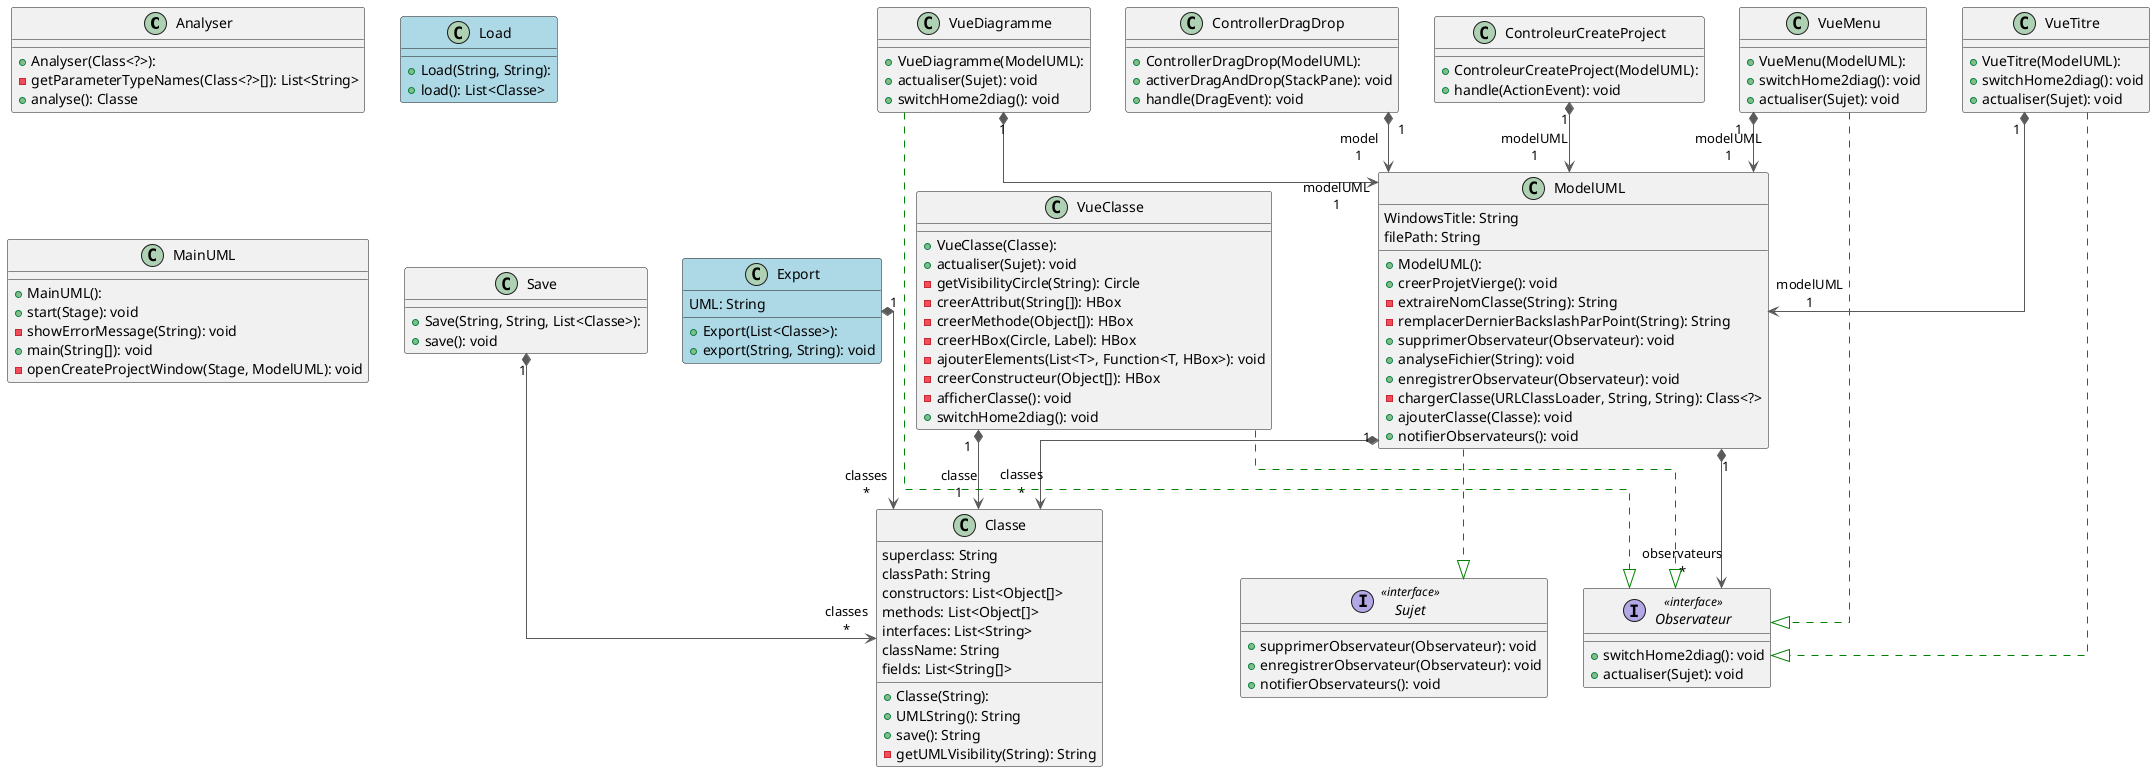 @startuml


top to bottom direction
skinparam linetype ortho

class Analyser {
  + Analyser(Class<?>): 
  - getParameterTypeNames(Class<?>[]): List<String>
  + analyse(): Classe
}
class Classe {
  + Classe(String): 
  + UMLString(): String
  + save(): String
  - getUMLVisibility(String): String
   superclass: String
   classPath: String
   constructors: List<Object[]>
   methods: List<Object[]>
   interfaces: List<String>
   className: String
   fields: List<String[]>
}
class ControleurCreateProject {
  + ControleurCreateProject(ModelUML): 
  + handle(ActionEvent): void
}
class ControllerDragDrop {
  + ControllerDragDrop(ModelUML): 
  + activerDragAndDrop(StackPane): void
  + handle(DragEvent): void
}
class Export #lightblue {
  + Export(List<Classe>): 
  + export(String, String): void
   UML: String
}
class Load #lightblue {
  + Load(String, String): 
  + load(): List<Classe>
}
class MainUML {
  + MainUML(): 
  + start(Stage): void
  - showErrorMessage(String): void
  + main(String[]): void
  - openCreateProjectWindow(Stage, ModelUML): void
}
class ModelUML {
  + ModelUML(): 
  + creerProjetVierge(): void
  - extraireNomClasse(String): String
  - remplacerDernierBackslashParPoint(String): String
  + supprimerObservateur(Observateur): void
  + analyseFichier(String): void
  + enregistrerObservateur(Observateur): void
  - chargerClasse(URLClassLoader, String, String): Class<?>
  + ajouterClasse(Classe): void
  + notifierObservateurs(): void
   WindowsTitle: String
   filePath: String
}
interface Observateur << interface >> {
  + switchHome2diag(): void
  + actualiser(Sujet): void
}
class Save {
  + Save(String, String, List<Classe>): 
  + save(): void
}
interface Sujet << interface >> {
  + supprimerObservateur(Observateur): void
  + enregistrerObservateur(Observateur): void
  + notifierObservateurs(): void
}
class VueClasse {
  + VueClasse(Classe): 
  + actualiser(Sujet): void
  - getVisibilityCircle(String): Circle
  - creerAttribut(String[]): HBox
  - creerMethode(Object[]): HBox
  - creerHBox(Circle, Label): HBox
  - ajouterElements(List<T>, Function<T, HBox>): void
  - creerConstructeur(Object[]): HBox
  - afficherClasse(): void
  + switchHome2diag(): void
}
class VueDiagramme {
  + VueDiagramme(ModelUML): 
  + actualiser(Sujet): void
  + switchHome2diag(): void
}
class VueMenu {
  + VueMenu(ModelUML): 
  + switchHome2diag(): void
  + actualiser(Sujet): void
}
class VueTitre {
  + VueTitre(ModelUML): 
  + switchHome2diag(): void
  + actualiser(Sujet): void
}


ControleurCreateProject "1" *-[#595959,plain]-> "modelUML\n1" ModelUML                
ControllerDragDrop      "1" *-[#595959,plain]-> "model\n1" ModelUML                
Export                  "1" *-[#595959,plain]-> "classes\n*" Classe

ModelUML                "1" *-[#595959,plain]-> "classes\n*" Classe                  
ModelUML                "1" *-[#595959,plain]-> "observateurs\n*" Observateur             
ModelUML                 -[#008200,dashed]-^  Sujet                   
Save                    "1" *-[#595959,plain]-> "classes\n*" Classe                  
VueClasse               "1" *-[#595959,plain]-> "classe\n1" Classe                  
VueClasse                -[#008200,dashed]-^  Observateur             
VueDiagramme            "1" *-[#595959,plain]-> "modelUML\n1" ModelUML                
VueDiagramme             -[#008200,dashed]-^  Observateur             
VueMenu                 "1" *-[#595959,plain]-> "modelUML\n1" ModelUML                
VueMenu                  -[#008200,dashed]-^  Observateur             
VueTitre                "1" *-[#595959,plain]-> "modelUML\n1" ModelUML                
VueTitre                 -[#008200,dashed]-^  Observateur             
@enduml
